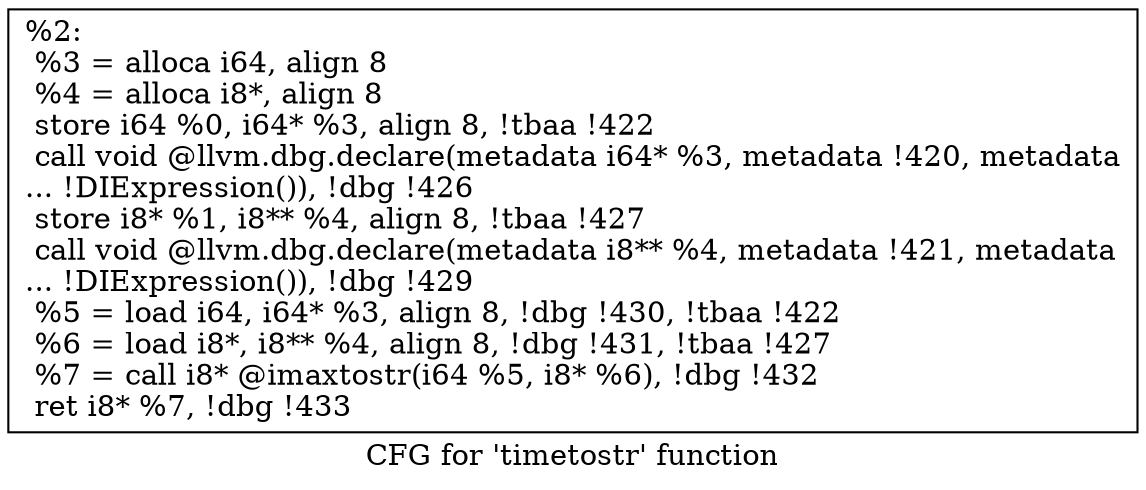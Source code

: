 digraph "CFG for 'timetostr' function" {
	label="CFG for 'timetostr' function";

	Node0x1e8ccb0 [shape=record,label="{%2:\l  %3 = alloca i64, align 8\l  %4 = alloca i8*, align 8\l  store i64 %0, i64* %3, align 8, !tbaa !422\l  call void @llvm.dbg.declare(metadata i64* %3, metadata !420, metadata\l... !DIExpression()), !dbg !426\l  store i8* %1, i8** %4, align 8, !tbaa !427\l  call void @llvm.dbg.declare(metadata i8** %4, metadata !421, metadata\l... !DIExpression()), !dbg !429\l  %5 = load i64, i64* %3, align 8, !dbg !430, !tbaa !422\l  %6 = load i8*, i8** %4, align 8, !dbg !431, !tbaa !427\l  %7 = call i8* @imaxtostr(i64 %5, i8* %6), !dbg !432\l  ret i8* %7, !dbg !433\l}"];
}
